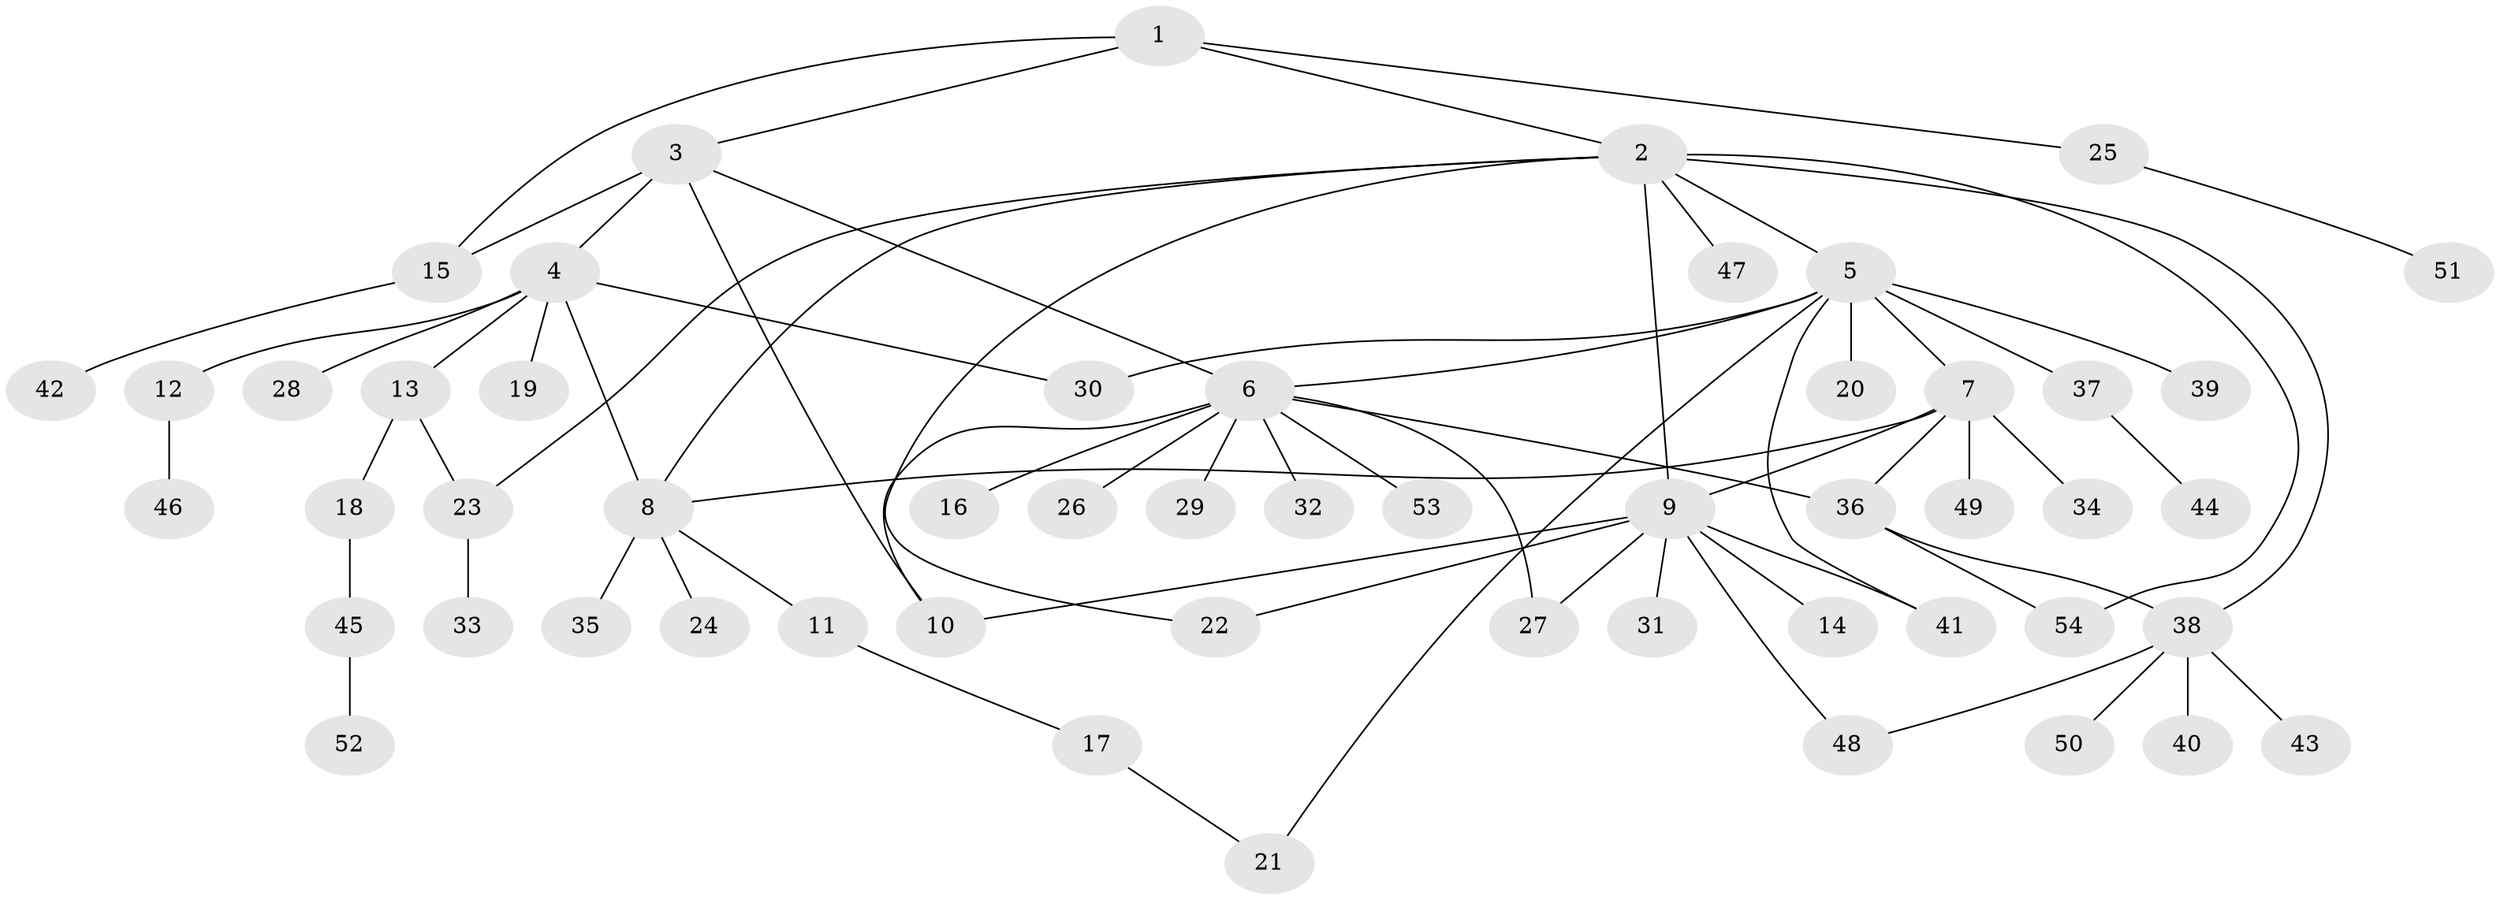 // coarse degree distribution, {1: 0.47058823529411764, 7: 0.11764705882352941, 5: 0.17647058823529413, 3: 0.17647058823529413, 6: 0.058823529411764705}
// Generated by graph-tools (version 1.1) at 2025/37/03/04/25 23:37:51]
// undirected, 54 vertices, 70 edges
graph export_dot {
  node [color=gray90,style=filled];
  1;
  2;
  3;
  4;
  5;
  6;
  7;
  8;
  9;
  10;
  11;
  12;
  13;
  14;
  15;
  16;
  17;
  18;
  19;
  20;
  21;
  22;
  23;
  24;
  25;
  26;
  27;
  28;
  29;
  30;
  31;
  32;
  33;
  34;
  35;
  36;
  37;
  38;
  39;
  40;
  41;
  42;
  43;
  44;
  45;
  46;
  47;
  48;
  49;
  50;
  51;
  52;
  53;
  54;
  1 -- 2;
  1 -- 3;
  1 -- 15;
  1 -- 25;
  2 -- 5;
  2 -- 8;
  2 -- 9;
  2 -- 22;
  2 -- 23;
  2 -- 38;
  2 -- 47;
  2 -- 54;
  3 -- 4;
  3 -- 6;
  3 -- 10;
  3 -- 15;
  4 -- 8;
  4 -- 12;
  4 -- 13;
  4 -- 19;
  4 -- 28;
  4 -- 30;
  5 -- 6;
  5 -- 7;
  5 -- 20;
  5 -- 21;
  5 -- 30;
  5 -- 37;
  5 -- 39;
  5 -- 41;
  6 -- 10;
  6 -- 16;
  6 -- 26;
  6 -- 27;
  6 -- 29;
  6 -- 32;
  6 -- 36;
  6 -- 53;
  7 -- 8;
  7 -- 9;
  7 -- 34;
  7 -- 36;
  7 -- 49;
  8 -- 11;
  8 -- 24;
  8 -- 35;
  9 -- 10;
  9 -- 14;
  9 -- 22;
  9 -- 27;
  9 -- 31;
  9 -- 41;
  9 -- 48;
  11 -- 17;
  12 -- 46;
  13 -- 18;
  13 -- 23;
  15 -- 42;
  17 -- 21;
  18 -- 45;
  23 -- 33;
  25 -- 51;
  36 -- 38;
  36 -- 54;
  37 -- 44;
  38 -- 40;
  38 -- 43;
  38 -- 48;
  38 -- 50;
  45 -- 52;
}

